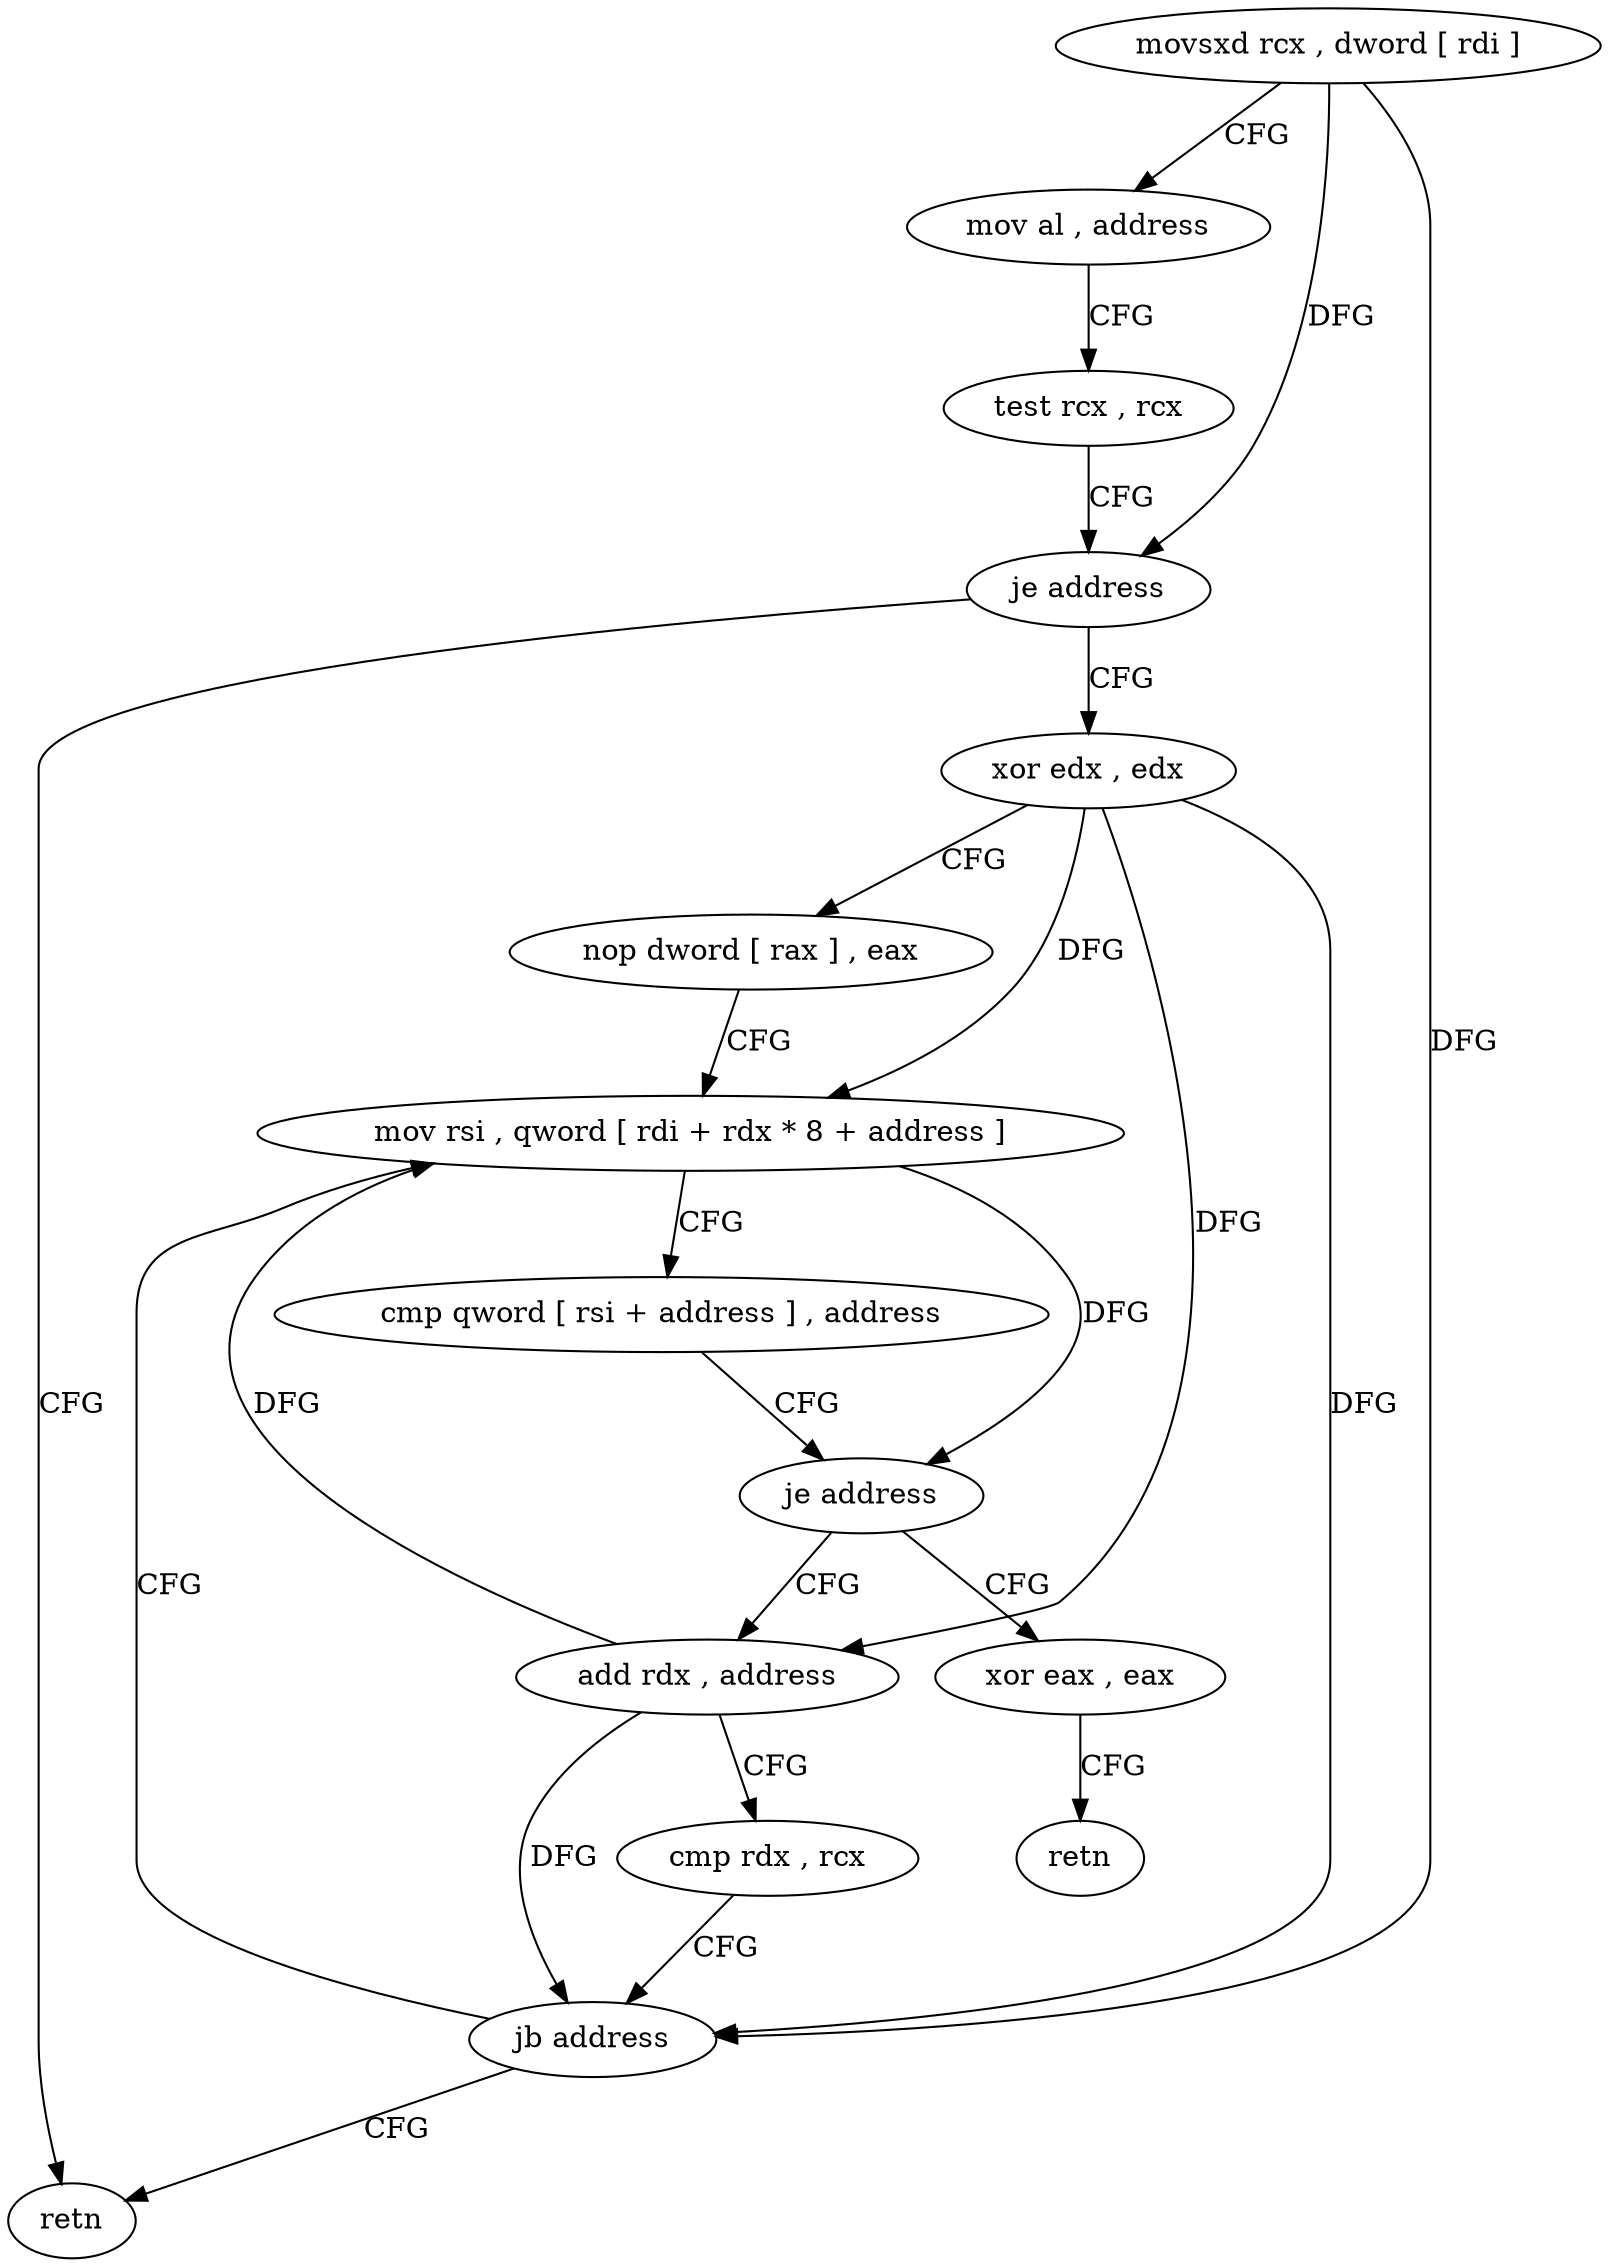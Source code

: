 digraph "func" {
"144096" [label = "movsxd rcx , dword [ rdi ]" ]
"144099" [label = "mov al , address" ]
"144101" [label = "test rcx , rcx" ]
"144104" [label = "je address" ]
"144133" [label = "retn" ]
"144106" [label = "xor edx , edx" ]
"144108" [label = "nop dword [ rax ] , eax" ]
"144112" [label = "mov rsi , qword [ rdi + rdx * 8 + address ]" ]
"144134" [label = "xor eax , eax" ]
"144136" [label = "retn" ]
"144124" [label = "add rdx , address" ]
"144128" [label = "cmp rdx , rcx" ]
"144131" [label = "jb address" ]
"144117" [label = "cmp qword [ rsi + address ] , address" ]
"144122" [label = "je address" ]
"144096" -> "144099" [ label = "CFG" ]
"144096" -> "144104" [ label = "DFG" ]
"144096" -> "144131" [ label = "DFG" ]
"144099" -> "144101" [ label = "CFG" ]
"144101" -> "144104" [ label = "CFG" ]
"144104" -> "144133" [ label = "CFG" ]
"144104" -> "144106" [ label = "CFG" ]
"144106" -> "144108" [ label = "CFG" ]
"144106" -> "144112" [ label = "DFG" ]
"144106" -> "144124" [ label = "DFG" ]
"144106" -> "144131" [ label = "DFG" ]
"144108" -> "144112" [ label = "CFG" ]
"144112" -> "144117" [ label = "CFG" ]
"144112" -> "144122" [ label = "DFG" ]
"144134" -> "144136" [ label = "CFG" ]
"144124" -> "144128" [ label = "CFG" ]
"144124" -> "144112" [ label = "DFG" ]
"144124" -> "144131" [ label = "DFG" ]
"144128" -> "144131" [ label = "CFG" ]
"144131" -> "144112" [ label = "CFG" ]
"144131" -> "144133" [ label = "CFG" ]
"144117" -> "144122" [ label = "CFG" ]
"144122" -> "144134" [ label = "CFG" ]
"144122" -> "144124" [ label = "CFG" ]
}
